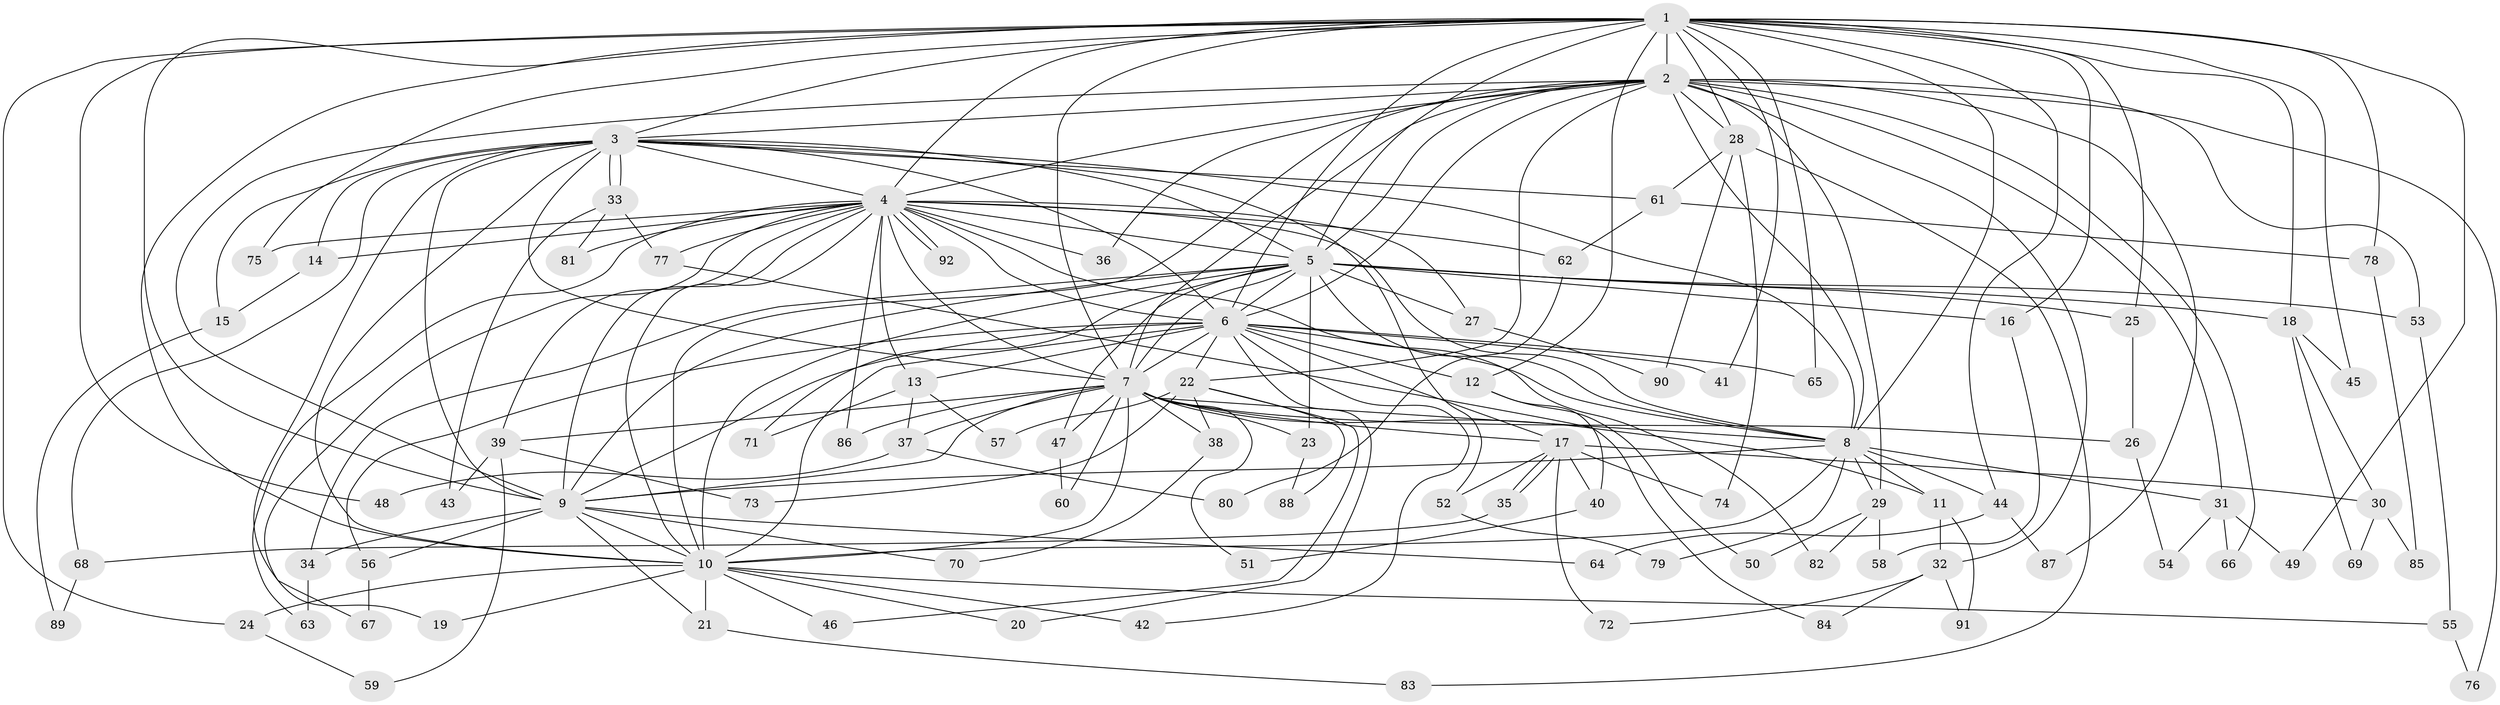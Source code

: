 // Generated by graph-tools (version 1.1) at 2025/13/03/09/25 04:13:53]
// undirected, 92 vertices, 209 edges
graph export_dot {
graph [start="1"]
  node [color=gray90,style=filled];
  1;
  2;
  3;
  4;
  5;
  6;
  7;
  8;
  9;
  10;
  11;
  12;
  13;
  14;
  15;
  16;
  17;
  18;
  19;
  20;
  21;
  22;
  23;
  24;
  25;
  26;
  27;
  28;
  29;
  30;
  31;
  32;
  33;
  34;
  35;
  36;
  37;
  38;
  39;
  40;
  41;
  42;
  43;
  44;
  45;
  46;
  47;
  48;
  49;
  50;
  51;
  52;
  53;
  54;
  55;
  56;
  57;
  58;
  59;
  60;
  61;
  62;
  63;
  64;
  65;
  66;
  67;
  68;
  69;
  70;
  71;
  72;
  73;
  74;
  75;
  76;
  77;
  78;
  79;
  80;
  81;
  82;
  83;
  84;
  85;
  86;
  87;
  88;
  89;
  90;
  91;
  92;
  1 -- 2;
  1 -- 3;
  1 -- 4;
  1 -- 5;
  1 -- 6;
  1 -- 7;
  1 -- 8;
  1 -- 9;
  1 -- 10;
  1 -- 12;
  1 -- 16;
  1 -- 18;
  1 -- 24;
  1 -- 25;
  1 -- 28;
  1 -- 41;
  1 -- 44;
  1 -- 45;
  1 -- 48;
  1 -- 49;
  1 -- 65;
  1 -- 75;
  1 -- 78;
  2 -- 3;
  2 -- 4;
  2 -- 5;
  2 -- 6;
  2 -- 7;
  2 -- 8;
  2 -- 9;
  2 -- 10;
  2 -- 22;
  2 -- 28;
  2 -- 29;
  2 -- 31;
  2 -- 32;
  2 -- 36;
  2 -- 53;
  2 -- 66;
  2 -- 76;
  2 -- 87;
  3 -- 4;
  3 -- 5;
  3 -- 6;
  3 -- 7;
  3 -- 8;
  3 -- 9;
  3 -- 10;
  3 -- 14;
  3 -- 15;
  3 -- 19;
  3 -- 33;
  3 -- 33;
  3 -- 52;
  3 -- 61;
  3 -- 68;
  4 -- 5;
  4 -- 6;
  4 -- 7;
  4 -- 8;
  4 -- 9;
  4 -- 10;
  4 -- 13;
  4 -- 14;
  4 -- 27;
  4 -- 36;
  4 -- 39;
  4 -- 62;
  4 -- 63;
  4 -- 67;
  4 -- 75;
  4 -- 77;
  4 -- 81;
  4 -- 82;
  4 -- 86;
  4 -- 92;
  4 -- 92;
  5 -- 6;
  5 -- 7;
  5 -- 8;
  5 -- 9;
  5 -- 10;
  5 -- 16;
  5 -- 18;
  5 -- 23;
  5 -- 25;
  5 -- 27;
  5 -- 34;
  5 -- 47;
  5 -- 53;
  5 -- 71;
  6 -- 7;
  6 -- 8;
  6 -- 9;
  6 -- 10;
  6 -- 12;
  6 -- 13;
  6 -- 17;
  6 -- 20;
  6 -- 22;
  6 -- 41;
  6 -- 42;
  6 -- 56;
  6 -- 65;
  7 -- 8;
  7 -- 9;
  7 -- 10;
  7 -- 11;
  7 -- 17;
  7 -- 23;
  7 -- 26;
  7 -- 37;
  7 -- 38;
  7 -- 39;
  7 -- 47;
  7 -- 51;
  7 -- 60;
  7 -- 86;
  8 -- 9;
  8 -- 10;
  8 -- 11;
  8 -- 29;
  8 -- 31;
  8 -- 44;
  8 -- 79;
  9 -- 10;
  9 -- 21;
  9 -- 34;
  9 -- 56;
  9 -- 64;
  9 -- 70;
  10 -- 19;
  10 -- 20;
  10 -- 21;
  10 -- 24;
  10 -- 42;
  10 -- 46;
  10 -- 55;
  11 -- 32;
  11 -- 91;
  12 -- 40;
  12 -- 50;
  13 -- 37;
  13 -- 57;
  13 -- 71;
  14 -- 15;
  15 -- 89;
  16 -- 58;
  17 -- 30;
  17 -- 35;
  17 -- 35;
  17 -- 40;
  17 -- 52;
  17 -- 72;
  17 -- 74;
  18 -- 30;
  18 -- 45;
  18 -- 69;
  21 -- 83;
  22 -- 38;
  22 -- 46;
  22 -- 57;
  22 -- 73;
  22 -- 88;
  23 -- 88;
  24 -- 59;
  25 -- 26;
  26 -- 54;
  27 -- 90;
  28 -- 61;
  28 -- 74;
  28 -- 83;
  28 -- 90;
  29 -- 50;
  29 -- 58;
  29 -- 82;
  30 -- 69;
  30 -- 85;
  31 -- 49;
  31 -- 54;
  31 -- 66;
  32 -- 72;
  32 -- 84;
  32 -- 91;
  33 -- 43;
  33 -- 77;
  33 -- 81;
  34 -- 63;
  35 -- 68;
  37 -- 48;
  37 -- 80;
  38 -- 70;
  39 -- 43;
  39 -- 59;
  39 -- 73;
  40 -- 51;
  44 -- 64;
  44 -- 87;
  47 -- 60;
  52 -- 79;
  53 -- 55;
  55 -- 76;
  56 -- 67;
  61 -- 62;
  61 -- 78;
  62 -- 80;
  68 -- 89;
  77 -- 84;
  78 -- 85;
}
